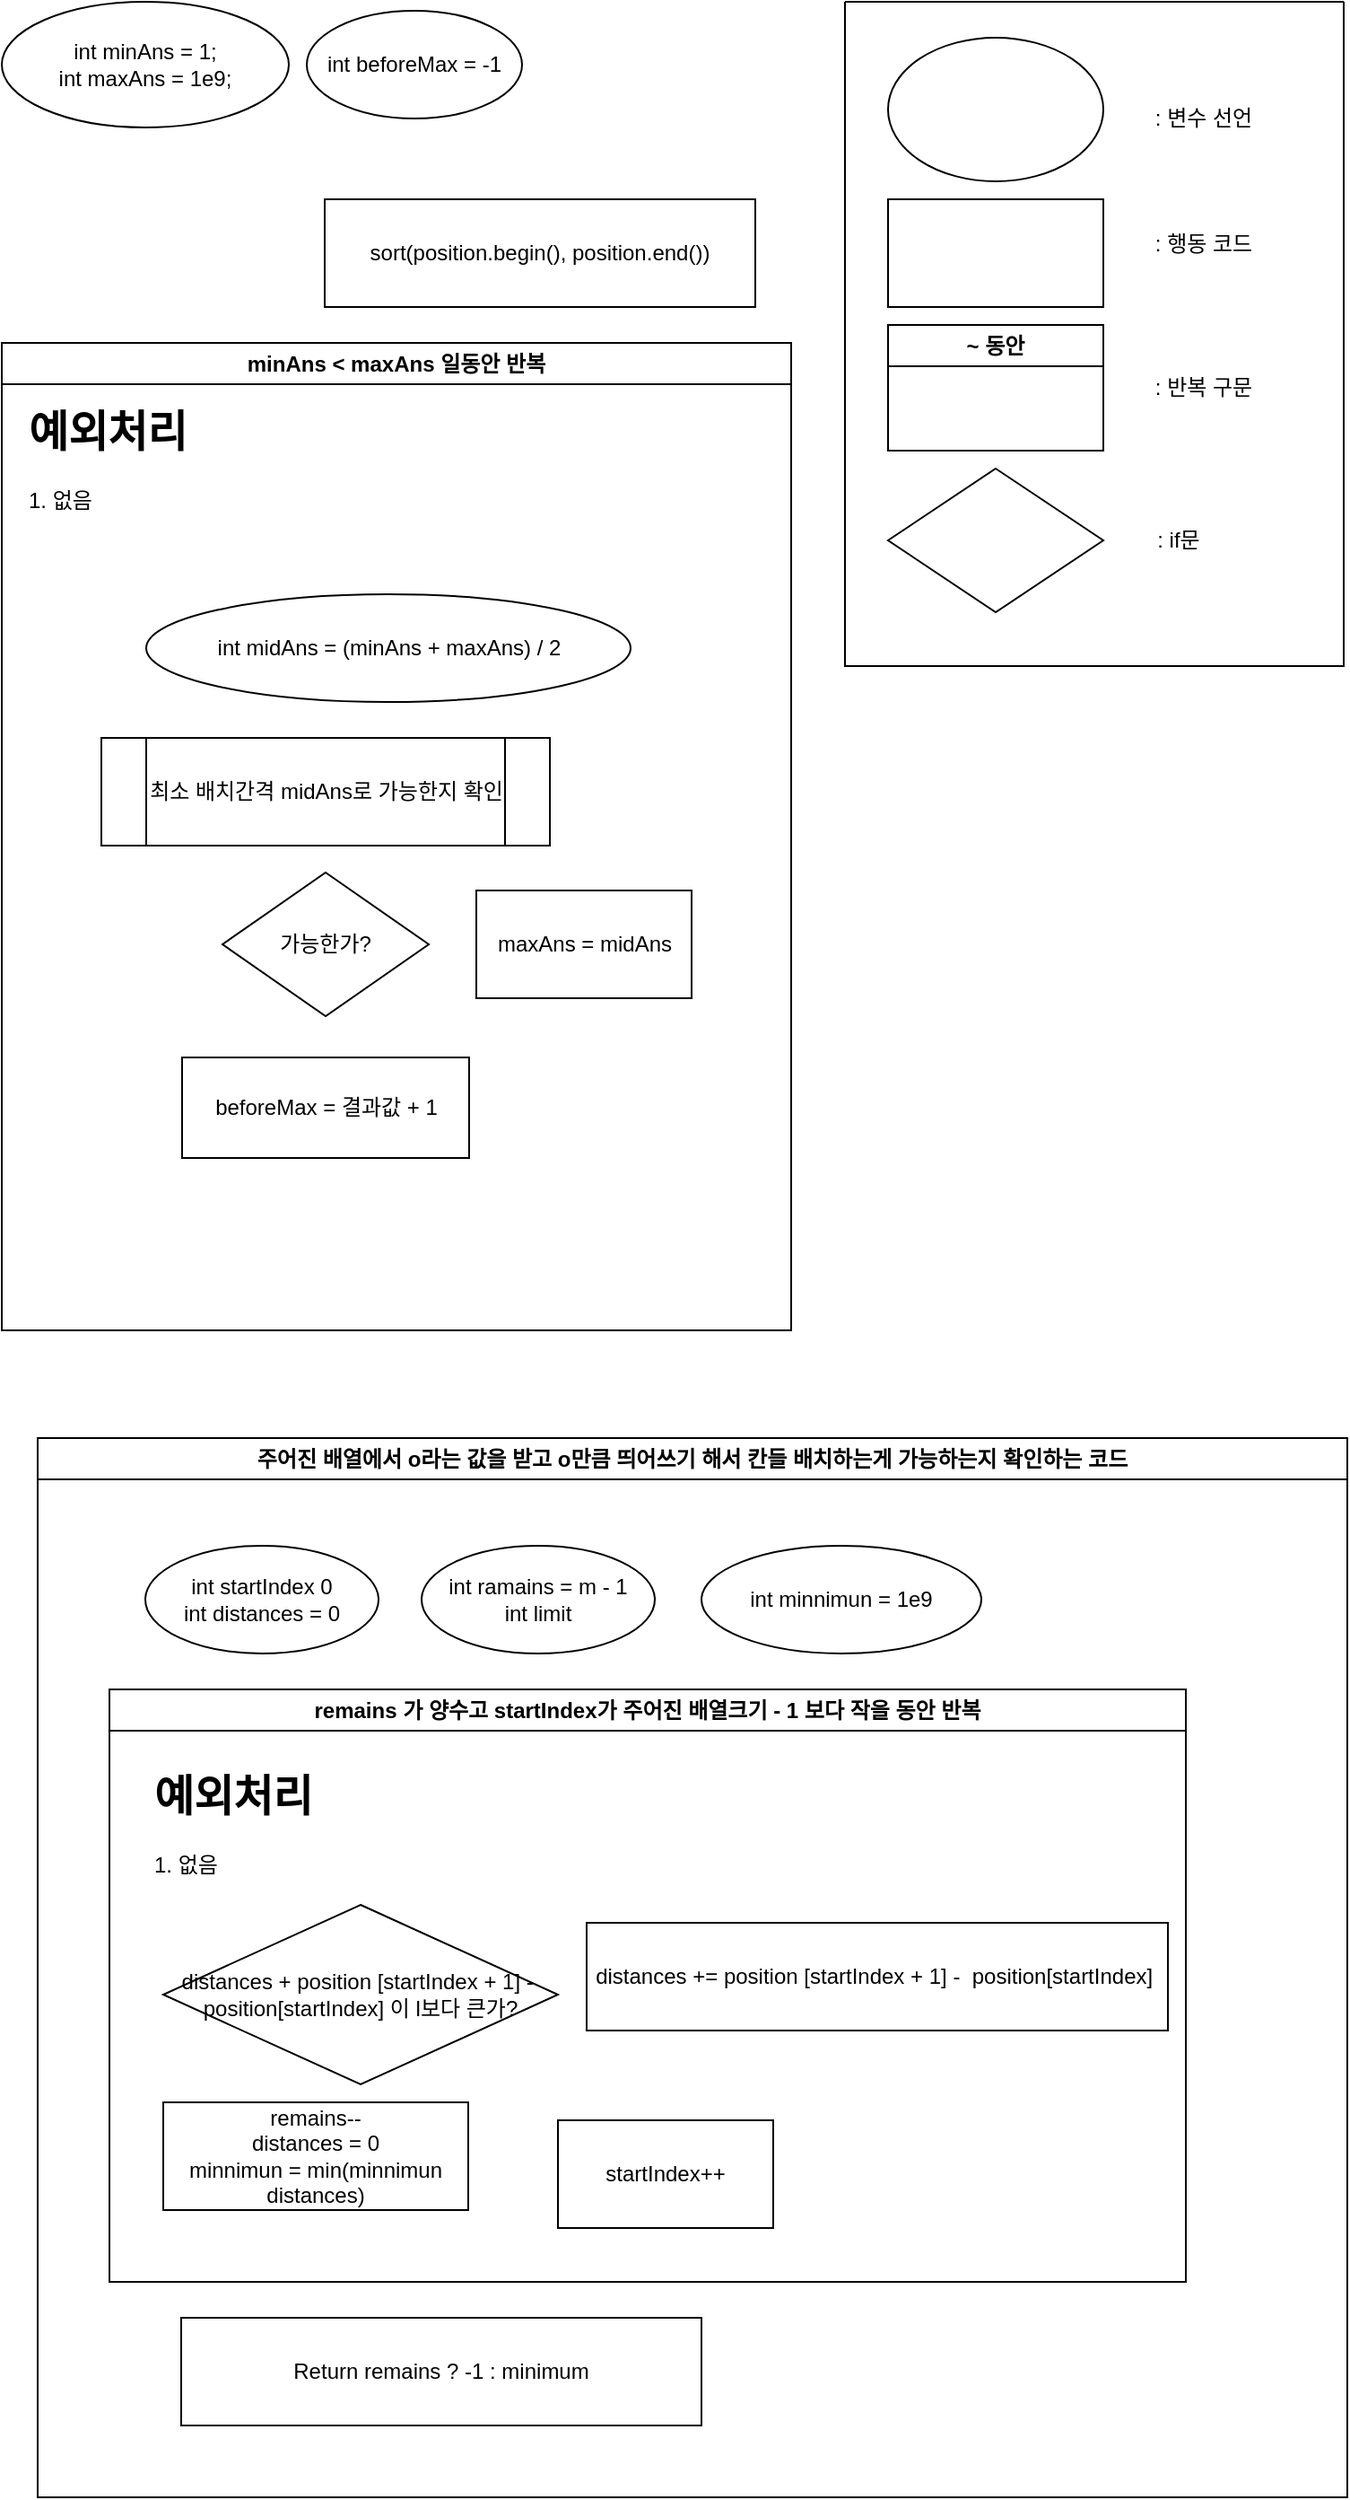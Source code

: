 <mxfile version="22.1.16" type="device">
  <diagram name="페이지-1" id="0Y43-pkDfgewN0znj-FB">
    <mxGraphModel dx="674" dy="407" grid="1" gridSize="10" guides="1" tooltips="1" connect="1" arrows="1" fold="1" page="1" pageScale="1" pageWidth="827" pageHeight="1169" math="0" shadow="0">
      <root>
        <mxCell id="0" />
        <mxCell id="1" parent="0" />
        <mxCell id="i0umbzkvszIkbdRqxgUs-1" value="" style="swimlane;startSize=0;" vertex="1" parent="1">
          <mxGeometry x="520" y="30" width="278" height="370" as="geometry" />
        </mxCell>
        <mxCell id="i0umbzkvszIkbdRqxgUs-2" value="" style="ellipse;whiteSpace=wrap;html=1;" vertex="1" parent="i0umbzkvszIkbdRqxgUs-1">
          <mxGeometry x="24" y="20" width="120" height="80" as="geometry" />
        </mxCell>
        <mxCell id="i0umbzkvszIkbdRqxgUs-3" value=": 변수 선언" style="text;html=1;align=center;verticalAlign=middle;whiteSpace=wrap;rounded=0;" vertex="1" parent="i0umbzkvszIkbdRqxgUs-1">
          <mxGeometry x="170" y="50" width="60" height="30" as="geometry" />
        </mxCell>
        <mxCell id="i0umbzkvszIkbdRqxgUs-4" value="" style="rounded=0;whiteSpace=wrap;html=1;" vertex="1" parent="i0umbzkvszIkbdRqxgUs-1">
          <mxGeometry x="24" y="110" width="120" height="60" as="geometry" />
        </mxCell>
        <mxCell id="i0umbzkvszIkbdRqxgUs-5" value=": 행동 코드" style="text;html=1;align=center;verticalAlign=middle;whiteSpace=wrap;rounded=0;" vertex="1" parent="i0umbzkvszIkbdRqxgUs-1">
          <mxGeometry x="170" y="120" width="60" height="30" as="geometry" />
        </mxCell>
        <mxCell id="i0umbzkvszIkbdRqxgUs-6" value="~ 동안" style="swimlane;whiteSpace=wrap;html=1;" vertex="1" parent="i0umbzkvszIkbdRqxgUs-1">
          <mxGeometry x="24" y="180" width="120" height="70" as="geometry" />
        </mxCell>
        <mxCell id="i0umbzkvszIkbdRqxgUs-7" value=": 반복 구문" style="text;html=1;align=center;verticalAlign=middle;whiteSpace=wrap;rounded=0;" vertex="1" parent="i0umbzkvszIkbdRqxgUs-1">
          <mxGeometry x="170" y="200" width="60" height="30" as="geometry" />
        </mxCell>
        <mxCell id="i0umbzkvszIkbdRqxgUs-8" value="" style="rhombus;whiteSpace=wrap;html=1;" vertex="1" parent="i0umbzkvszIkbdRqxgUs-1">
          <mxGeometry x="24" y="260" width="120" height="80" as="geometry" />
        </mxCell>
        <mxCell id="i0umbzkvszIkbdRqxgUs-9" value=": if문" style="text;html=1;align=center;verticalAlign=middle;whiteSpace=wrap;rounded=0;" vertex="1" parent="i0umbzkvszIkbdRqxgUs-1">
          <mxGeometry x="156" y="285" width="60" height="30" as="geometry" />
        </mxCell>
        <mxCell id="i0umbzkvszIkbdRqxgUs-13" value="주어진 배열에서 o라는 값을 받고 o만큼 띄어쓰기 해서 칸들 배치하는게 가능하는지 확인하는 코드" style="swimlane;whiteSpace=wrap;html=1;" vertex="1" parent="1">
          <mxGeometry x="70" y="830" width="730" height="590" as="geometry" />
        </mxCell>
        <mxCell id="i0umbzkvszIkbdRqxgUs-21" value="int startIndex 0&lt;br&gt;int distances = 0" style="ellipse;whiteSpace=wrap;html=1;" vertex="1" parent="i0umbzkvszIkbdRqxgUs-13">
          <mxGeometry x="60" y="60" width="130" height="60" as="geometry" />
        </mxCell>
        <mxCell id="i0umbzkvszIkbdRqxgUs-22" value="int ramains = m - 1&lt;br&gt;int limit" style="ellipse;whiteSpace=wrap;html=1;" vertex="1" parent="i0umbzkvszIkbdRqxgUs-13">
          <mxGeometry x="214" y="60" width="130" height="60" as="geometry" />
        </mxCell>
        <mxCell id="i0umbzkvszIkbdRqxgUs-24" value="remains 가 양수고 startIndex가 주어진 배열크기 - 1 보다 작을 동안 반복" style="swimlane;whiteSpace=wrap;html=1;" vertex="1" parent="i0umbzkvszIkbdRqxgUs-13">
          <mxGeometry x="40" y="140" width="600" height="330" as="geometry" />
        </mxCell>
        <mxCell id="i0umbzkvszIkbdRqxgUs-29" value="distances + position [startIndex + 1] -&amp;nbsp; position[startIndex] 이 l보다 큰가?" style="rhombus;whiteSpace=wrap;html=1;" vertex="1" parent="i0umbzkvszIkbdRqxgUs-24">
          <mxGeometry x="30" y="120" width="220" height="100" as="geometry" />
        </mxCell>
        <mxCell id="i0umbzkvszIkbdRqxgUs-31" value="remains--&lt;br&gt;distances = 0&lt;br&gt;minnimun = min(minnimun distances)" style="rounded=0;whiteSpace=wrap;html=1;" vertex="1" parent="i0umbzkvszIkbdRqxgUs-24">
          <mxGeometry x="30" y="230" width="170" height="60" as="geometry" />
        </mxCell>
        <mxCell id="i0umbzkvszIkbdRqxgUs-25" value="&lt;h1&gt;예외처리&lt;/h1&gt;&lt;p&gt;1. 없음&lt;/p&gt;" style="text;html=1;strokeColor=none;fillColor=none;spacing=5;spacingTop=-20;whiteSpace=wrap;overflow=hidden;rounded=0;" vertex="1" parent="i0umbzkvszIkbdRqxgUs-24">
          <mxGeometry x="20" y="40" width="386" height="120" as="geometry" />
        </mxCell>
        <mxCell id="i0umbzkvszIkbdRqxgUs-34" value="startIndex++" style="rounded=0;whiteSpace=wrap;html=1;" vertex="1" parent="i0umbzkvszIkbdRqxgUs-24">
          <mxGeometry x="250" y="240" width="120" height="60" as="geometry" />
        </mxCell>
        <mxCell id="i0umbzkvszIkbdRqxgUs-32" value="distances += position [startIndex + 1] -&amp;nbsp; position[startIndex]&amp;nbsp;&lt;br&gt;" style="rounded=0;whiteSpace=wrap;html=1;" vertex="1" parent="i0umbzkvszIkbdRqxgUs-24">
          <mxGeometry x="266" y="130" width="324" height="60" as="geometry" />
        </mxCell>
        <mxCell id="i0umbzkvszIkbdRqxgUs-28" value="Return remains ? -1 : minimum" style="rounded=0;whiteSpace=wrap;html=1;" vertex="1" parent="i0umbzkvszIkbdRqxgUs-13">
          <mxGeometry x="80" y="490" width="290" height="60" as="geometry" />
        </mxCell>
        <mxCell id="i0umbzkvszIkbdRqxgUs-38" value="int minnimun = 1e9" style="ellipse;whiteSpace=wrap;html=1;" vertex="1" parent="i0umbzkvszIkbdRqxgUs-13">
          <mxGeometry x="370" y="60" width="156" height="60" as="geometry" />
        </mxCell>
        <mxCell id="i0umbzkvszIkbdRqxgUs-14" value="int minAns = 1;&lt;br&gt;int maxAns = 1e9;" style="ellipse;whiteSpace=wrap;html=1;" vertex="1" parent="1">
          <mxGeometry x="50" y="30" width="160" height="70" as="geometry" />
        </mxCell>
        <mxCell id="i0umbzkvszIkbdRqxgUs-16" value="minAns &amp;lt; maxAns 일동안 반복" style="swimlane;whiteSpace=wrap;html=1;" vertex="1" parent="1">
          <mxGeometry x="50" y="220" width="440" height="550" as="geometry" />
        </mxCell>
        <mxCell id="i0umbzkvszIkbdRqxgUs-17" value="&lt;h1&gt;예외처리&lt;/h1&gt;&lt;p&gt;1. 없음&lt;/p&gt;" style="text;html=1;strokeColor=none;fillColor=none;spacing=5;spacingTop=-20;whiteSpace=wrap;overflow=hidden;rounded=0;" vertex="1" parent="i0umbzkvszIkbdRqxgUs-16">
          <mxGeometry x="10" y="30" width="386" height="120" as="geometry" />
        </mxCell>
        <mxCell id="i0umbzkvszIkbdRqxgUs-18" value="int midAns = (minAns + maxAns) / 2" style="ellipse;whiteSpace=wrap;html=1;" vertex="1" parent="i0umbzkvszIkbdRqxgUs-16">
          <mxGeometry x="80.5" y="140" width="270" height="60" as="geometry" />
        </mxCell>
        <mxCell id="i0umbzkvszIkbdRqxgUs-20" value="최소 배치간격 midAns로 가능한지 확인" style="shape=process;whiteSpace=wrap;html=1;backgroundOutline=1;" vertex="1" parent="i0umbzkvszIkbdRqxgUs-16">
          <mxGeometry x="55.5" y="220" width="250" height="60" as="geometry" />
        </mxCell>
        <mxCell id="i0umbzkvszIkbdRqxgUs-35" value="가능한가?" style="rhombus;whiteSpace=wrap;html=1;" vertex="1" parent="i0umbzkvszIkbdRqxgUs-16">
          <mxGeometry x="123" y="295" width="115" height="80" as="geometry" />
        </mxCell>
        <mxCell id="i0umbzkvszIkbdRqxgUs-36" value="beforeMax = 결과값 + 1" style="rounded=0;whiteSpace=wrap;html=1;" vertex="1" parent="i0umbzkvszIkbdRqxgUs-16">
          <mxGeometry x="100.5" y="398" width="160" height="56" as="geometry" />
        </mxCell>
        <mxCell id="i0umbzkvszIkbdRqxgUs-37" value="maxAns = midAns" style="rounded=0;whiteSpace=wrap;html=1;" vertex="1" parent="i0umbzkvszIkbdRqxgUs-16">
          <mxGeometry x="264.5" y="305" width="120" height="60" as="geometry" />
        </mxCell>
        <mxCell id="i0umbzkvszIkbdRqxgUs-19" value="int beforeMax = -1" style="rounded=0;whiteSpace=wrap;html=1;shape=ellipse;perimeter=ellipsePerimeter;" vertex="1" parent="1">
          <mxGeometry x="220" y="35" width="120" height="60" as="geometry" />
        </mxCell>
        <mxCell id="i0umbzkvszIkbdRqxgUs-30" value="sort(position.begin(), position.end())" style="rounded=0;whiteSpace=wrap;html=1;" vertex="1" parent="1">
          <mxGeometry x="230" y="140" width="240" height="60" as="geometry" />
        </mxCell>
      </root>
    </mxGraphModel>
  </diagram>
</mxfile>
